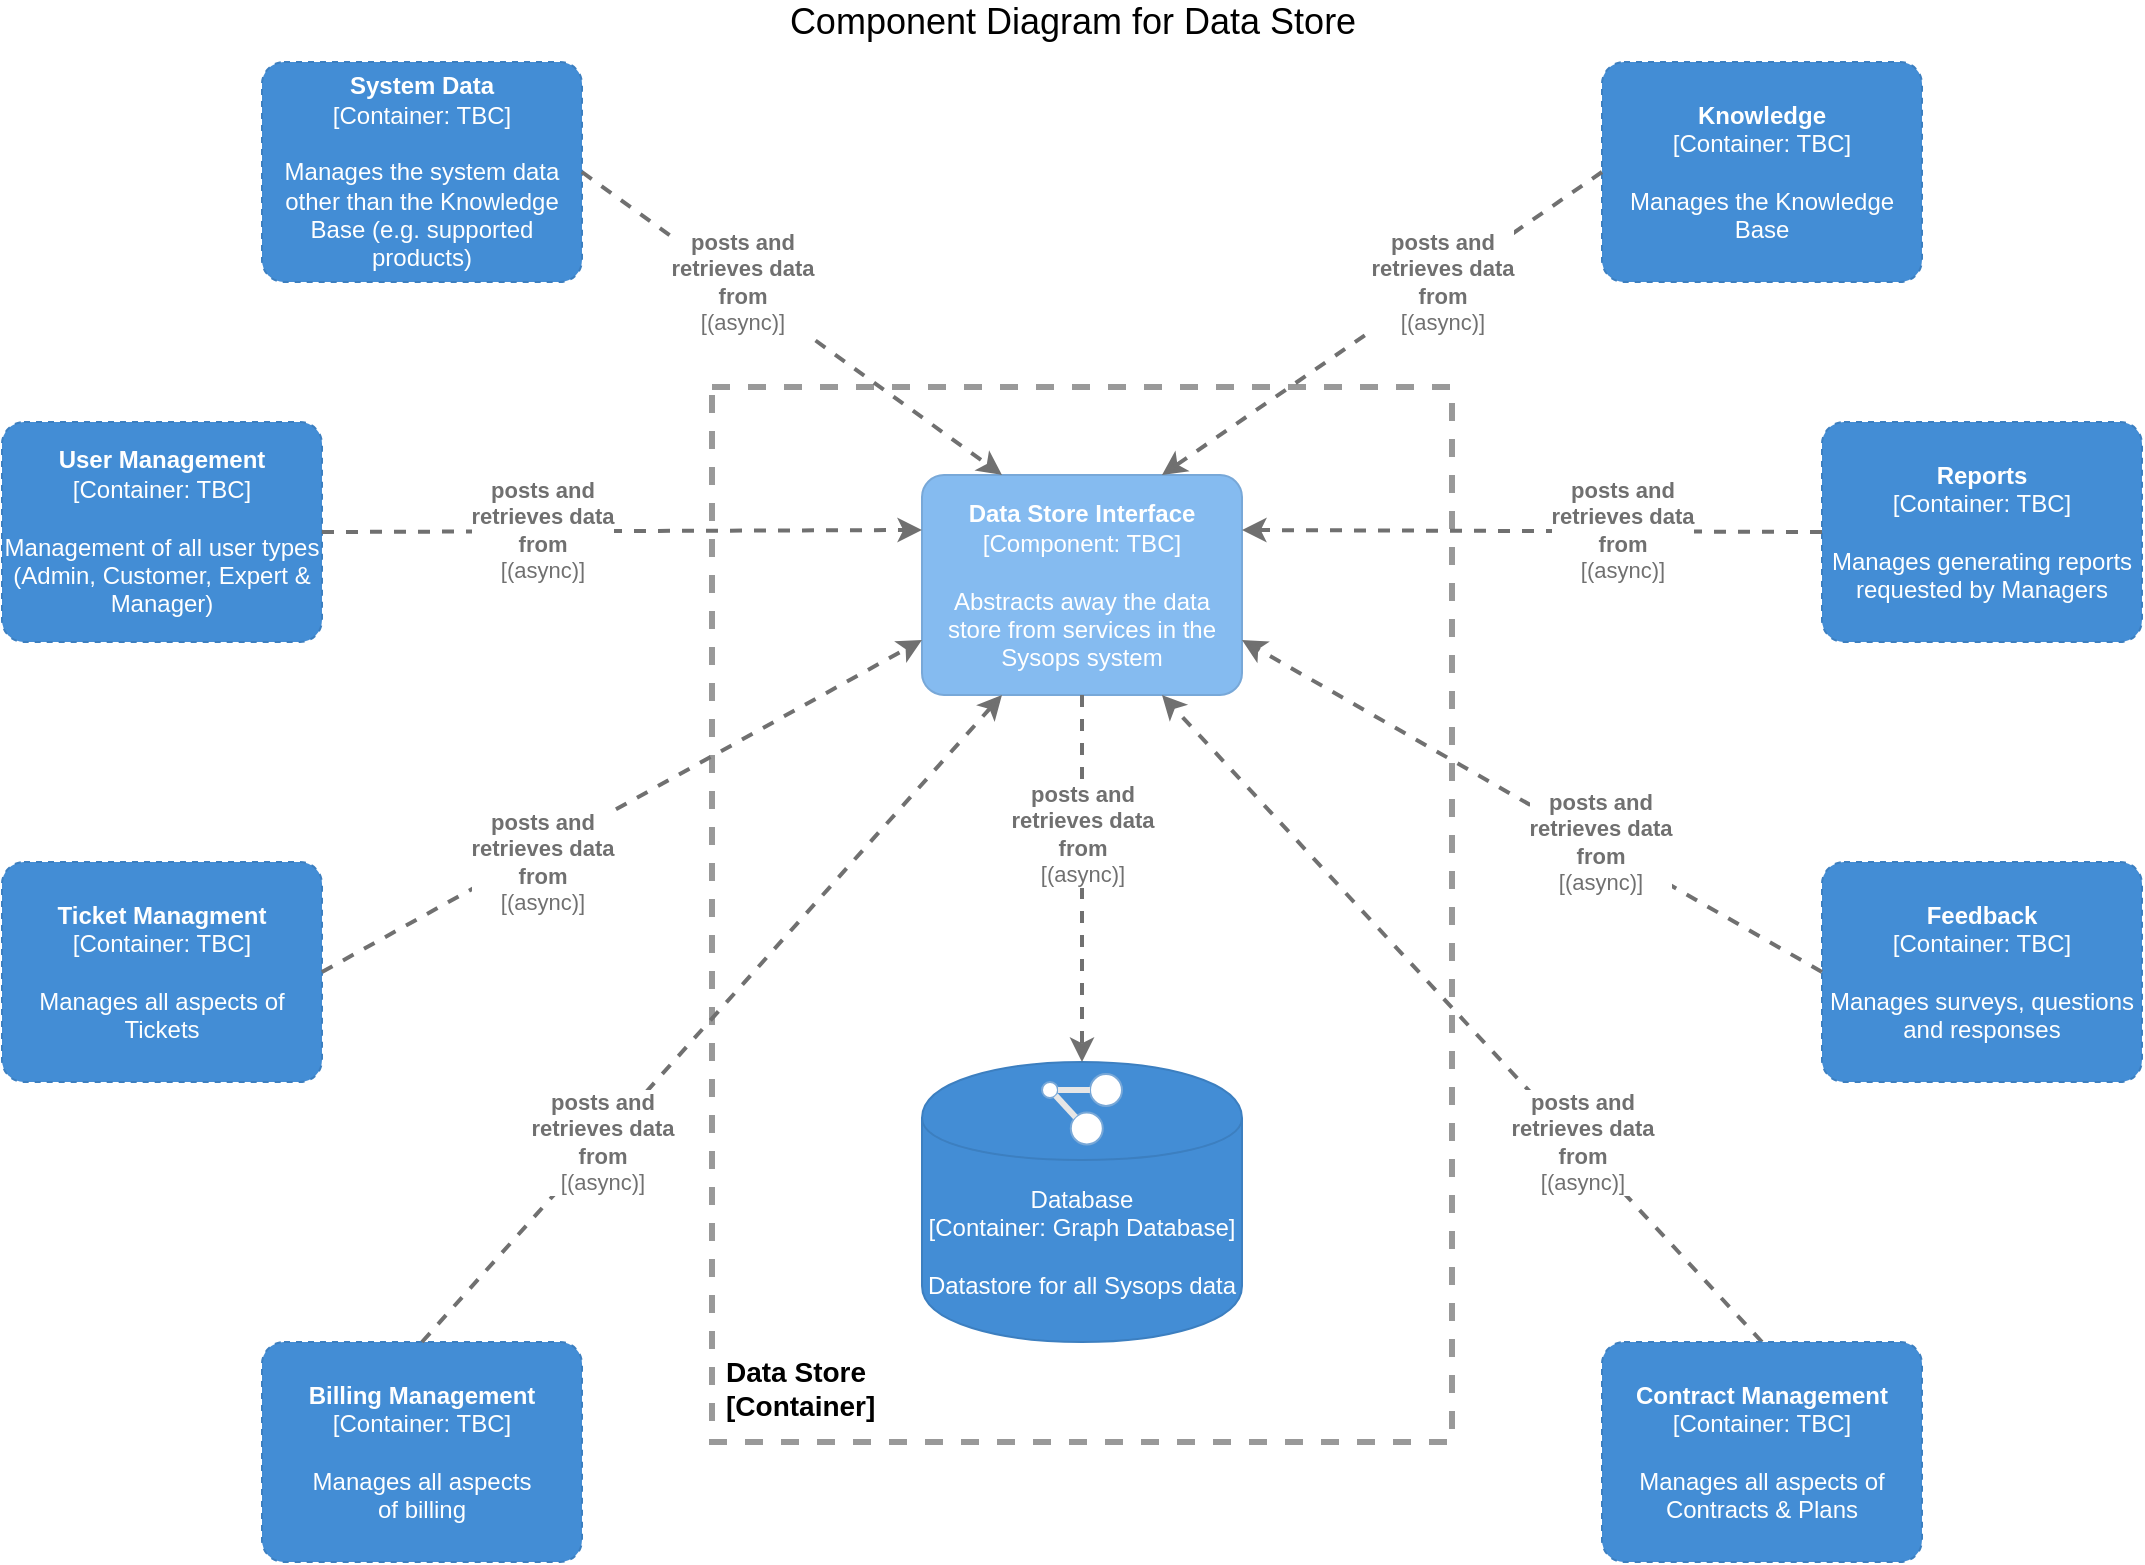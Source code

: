 <mxfile version="14.5.1" type="device"><diagram id="t8C2vAcFf4IVfgRRib2v" name="Page-1"><mxGraphModel dx="1444" dy="710" grid="1" gridSize="10" guides="1" tooltips="1" connect="1" arrows="1" fold="1" page="1" pageScale="1" pageWidth="1169" pageHeight="827" background="#FFFFFF" math="0" shadow="0"><root><mxCell id="0"/><mxCell id="1" parent="0"/><mxCell id="MCqfHT1OaZ1cbw39gqNF-1" value="&lt;font style=&quot;font-size: 18px&quot;&gt;Component Diagram for Data Store&lt;/font&gt;" style="text;html=1;align=center;verticalAlign=middle;resizable=0;points=[];autosize=1;" parent="1" vertex="1"><mxGeometry x="435" y="10" width="300" height="20" as="geometry"/></mxCell><mxCell id="MCqfHT1OaZ1cbw39gqNF-2" value="" style="rounded=0;whiteSpace=wrap;html=1;dashed=1;strokeWidth=3;strokeColor=#999999;fillColor=none;" parent="1" vertex="1"><mxGeometry x="405" y="202.5" width="370" height="527.5" as="geometry"/></mxCell><mxCell id="MCqfHT1OaZ1cbw39gqNF-3" value="&lt;font style=&quot;font-size: 14px&quot;&gt;&lt;b&gt;Data Store&lt;br&gt;[Container]&lt;/b&gt;&lt;/font&gt;" style="text;html=1;align=left;verticalAlign=middle;resizable=0;points=[];autosize=1;" parent="1" vertex="1"><mxGeometry x="410" y="683" width="90" height="40" as="geometry"/></mxCell><object placeholders="1" c4Name="Data Store Interface" c4Type="Component" c4Technology="TBC" c4Description="Abstracts away the data store from services in the Sysops system" label="&lt;b&gt;%c4Name%&lt;/b&gt;&lt;div&gt;[%c4Type%: %c4Technology%]&lt;/div&gt;&lt;br&gt;&lt;div&gt;%c4Description%&lt;/div&gt;" id="MCqfHT1OaZ1cbw39gqNF-6"><mxCell style="rounded=1;whiteSpace=wrap;html=1;labelBackgroundColor=none;fillColor=#85BBF0;fontColor=#ffffff;align=center;arcSize=10;strokeColor=#78A8D8;metaEdit=1;metaData={&quot;c4Type&quot;:{&quot;editable&quot;:false}};points=[[0.25,0,0],[0.5,0,0],[0.75,0,0],[1,0.25,0],[1,0.5,0],[1,0.75,0],[0.75,1,0],[0.5,1,0],[0.25,1,0],[0,0.75,0],[0,0.5,0],[0,0.25,0]];" parent="1" vertex="1"><mxGeometry x="510" y="246.5" width="160" height="110.0" as="geometry"/></mxCell></object><object placeholders="1" c4Name="System Data" c4Type="Container" c4Technology="TBC" c4Description="Manages the system data other than the Knowledge Base (e.g. supported products)" label="&lt;b&gt;%c4Name%&lt;/b&gt;&lt;div&gt;[%c4Type%: %c4Technology%]&lt;/div&gt;&lt;br&gt;&lt;div&gt;%c4Description%&lt;/div&gt;" id="oqKILWowlderroxVwv7x-1"><mxCell style="rounded=1;whiteSpace=wrap;html=1;labelBackgroundColor=none;fillColor=#438DD5;fontColor=#ffffff;align=center;arcSize=10;strokeColor=#3C7FC0;metaEdit=1;metaData={&quot;c4Type&quot;:{&quot;editable&quot;:false}};points=[[0.25,0,0],[0.5,0,0],[0.75,0,0],[1,0.25,0],[1,0.5,0],[1,0.75,0],[0.75,1,0],[0.5,1,0],[0.25,1,0],[0,0.75,0],[0,0.5,0],[0,0.25,0]];dashed=1;" vertex="1" parent="1"><mxGeometry x="180" y="40" width="160" height="110.0" as="geometry"/></mxCell></object><object placeholders="1" c4Type="Relationship" c4Technology="(async)" c4Description="posts and &#10;retrieves data &#10;from" label="&lt;div style=&quot;text-align: left&quot;&gt;&lt;div style=&quot;text-align: center&quot;&gt;&lt;b&gt;%c4Description%&lt;/b&gt;&lt;/div&gt;&lt;div style=&quot;text-align: center&quot;&gt;[%c4Technology%]&lt;/div&gt;&lt;/div&gt;" id="oqKILWowlderroxVwv7x-2"><mxCell style="edgeStyle=none;rounded=0;html=1;entryX=0.25;entryY=0;jettySize=auto;orthogonalLoop=1;strokeColor=#707070;strokeWidth=2;fontColor=#707070;jumpStyle=none;dashed=1;metaEdit=1;metaData={&quot;c4Type&quot;:{&quot;editable&quot;:false}};exitX=1;exitY=0.5;exitDx=0;exitDy=0;exitPerimeter=0;entryDx=0;entryDy=0;entryPerimeter=0;" edge="1" parent="1" source="oqKILWowlderroxVwv7x-1" target="MCqfHT1OaZ1cbw39gqNF-6"><mxGeometry x="-0.25" y="2" width="160" relative="1" as="geometry"><mxPoint x="585" y="425" as="sourcePoint"/><mxPoint x="525" y="240" as="targetPoint"/><mxPoint as="offset"/></mxGeometry></mxCell></object><object placeholders="1" c4Name="Billing Management" c4Type="Container" c4Technology="TBC" c4Description="Manages all aspects &#10;of billing" label="&lt;b&gt;%c4Name%&lt;/b&gt;&lt;div&gt;[%c4Type%: %c4Technology%]&lt;/div&gt;&lt;br&gt;&lt;div&gt;%c4Description%&lt;/div&gt;" id="oqKILWowlderroxVwv7x-3"><mxCell style="rounded=1;whiteSpace=wrap;html=1;labelBackgroundColor=none;fillColor=#438DD5;fontColor=#ffffff;align=center;arcSize=10;strokeColor=#3C7FC0;metaEdit=1;metaData={&quot;c4Type&quot;:{&quot;editable&quot;:false}};points=[[0.25,0,0],[0.5,0,0],[0.75,0,0],[1,0.25,0],[1,0.5,0],[1,0.75,0],[0.75,1,0],[0.5,1,0],[0.25,1,0],[0,0.75,0],[0,0.5,0],[0,0.25,0]];dashed=1;" vertex="1" parent="1"><mxGeometry x="180" y="680" width="160" height="110.0" as="geometry"/></mxCell></object><object placeholders="1" c4Name="Ticket Managment" c4Type="Container" c4Technology="TBC" c4Description="Manages all aspects of Tickets" label="&lt;b&gt;%c4Name%&lt;/b&gt;&lt;div&gt;[%c4Type%: %c4Technology%]&lt;/div&gt;&lt;br&gt;&lt;div&gt;%c4Description%&lt;/div&gt;" id="oqKILWowlderroxVwv7x-4"><mxCell style="rounded=1;whiteSpace=wrap;html=1;labelBackgroundColor=none;fillColor=#438DD5;fontColor=#ffffff;align=center;arcSize=10;strokeColor=#3C7FC0;metaEdit=1;metaData={&quot;c4Type&quot;:{&quot;editable&quot;:false}};points=[[0.25,0,0],[0.5,0,0],[0.75,0,0],[1,0.25,0],[1,0.5,0],[1,0.75,0],[0.75,1,0],[0.5,1,0],[0.25,1,0],[0,0.75,0],[0,0.5,0],[0,0.25,0]];dashed=1;" vertex="1" parent="1"><mxGeometry x="50" y="440" width="160" height="110.0" as="geometry"/></mxCell></object><object placeholders="1" c4Name="User Management" c4Type="Container" c4Technology="TBC" c4Description="Management of all user types (Admin, Customer, Expert &amp; Manager)" label="&lt;b&gt;%c4Name%&lt;/b&gt;&lt;div&gt;[%c4Type%: %c4Technology%]&lt;/div&gt;&lt;br&gt;&lt;div&gt;%c4Description%&lt;/div&gt;" id="oqKILWowlderroxVwv7x-5"><mxCell style="rounded=1;whiteSpace=wrap;html=1;labelBackgroundColor=none;fillColor=#438DD5;fontColor=#ffffff;align=center;arcSize=10;strokeColor=#3C7FC0;metaEdit=1;metaData={&quot;c4Type&quot;:{&quot;editable&quot;:false}};points=[[0.25,0,0],[0.5,0,0],[0.75,0,0],[1,0.25,0],[1,0.5,0],[1,0.75,0],[0.75,1,0],[0.5,1,0],[0.25,1,0],[0,0.75,0],[0,0.5,0],[0,0.25,0]];dashed=1;" vertex="1" parent="1"><mxGeometry x="50" y="220" width="160" height="110.0" as="geometry"/></mxCell></object><object placeholders="1" c4Type="Relationship" c4Technology="(async)" c4Description="posts and &#10;retrieves data &#10;from" label="&lt;div style=&quot;text-align: left&quot;&gt;&lt;div style=&quot;text-align: center&quot;&gt;&lt;b&gt;%c4Description%&lt;/b&gt;&lt;/div&gt;&lt;div style=&quot;text-align: center&quot;&gt;[%c4Technology%]&lt;/div&gt;&lt;/div&gt;" id="oqKILWowlderroxVwv7x-6"><mxCell style="edgeStyle=none;rounded=0;html=1;entryX=0.25;entryY=1;jettySize=auto;orthogonalLoop=1;strokeColor=#707070;strokeWidth=2;fontColor=#707070;jumpStyle=none;dashed=1;metaEdit=1;metaData={&quot;c4Type&quot;:{&quot;editable&quot;:false}};exitX=0.5;exitY=0;exitDx=0;exitDy=0;exitPerimeter=0;entryDx=0;entryDy=0;entryPerimeter=0;" edge="1" parent="1" source="oqKILWowlderroxVwv7x-3" target="MCqfHT1OaZ1cbw39gqNF-6"><mxGeometry x="-0.381" width="160" relative="1" as="geometry"><mxPoint x="465" y="520" as="sourcePoint"/><mxPoint x="195" y="470" as="targetPoint"/><mxPoint as="offset"/></mxGeometry></mxCell></object><object placeholders="1" c4Type="Relationship" c4Technology="(async)" c4Description="posts and &#10;retrieves data &#10;from" label="&lt;div style=&quot;text-align: left&quot;&gt;&lt;div style=&quot;text-align: center&quot;&gt;&lt;b&gt;%c4Description%&lt;/b&gt;&lt;/div&gt;&lt;div style=&quot;text-align: center&quot;&gt;[%c4Technology%]&lt;/div&gt;&lt;/div&gt;" id="oqKILWowlderroxVwv7x-7"><mxCell style="edgeStyle=none;rounded=0;html=1;jettySize=auto;orthogonalLoop=1;strokeColor=#707070;strokeWidth=2;fontColor=#707070;jumpStyle=none;dashed=1;metaEdit=1;metaData={&quot;c4Type&quot;:{&quot;editable&quot;:false}};exitX=1;exitY=0.5;exitDx=0;exitDy=0;exitPerimeter=0;entryX=0;entryY=0.25;entryDx=0;entryDy=0;entryPerimeter=0;" edge="1" parent="1" source="oqKILWowlderroxVwv7x-5" target="MCqfHT1OaZ1cbw39gqNF-6"><mxGeometry x="-0.267" y="1" width="160" relative="1" as="geometry"><mxPoint x="510" y="530" as="sourcePoint"/><mxPoint x="700" y="140" as="targetPoint"/><mxPoint as="offset"/></mxGeometry></mxCell></object><object placeholders="1" c4Name="Reports" c4Type="Container" c4Technology="TBC" c4Description="Manages generating reports requested by Managers" label="&lt;b&gt;%c4Name%&lt;/b&gt;&lt;div&gt;[%c4Type%: %c4Technology%]&lt;/div&gt;&lt;br&gt;&lt;div&gt;%c4Description%&lt;/div&gt;" id="oqKILWowlderroxVwv7x-9"><mxCell style="rounded=1;whiteSpace=wrap;html=1;labelBackgroundColor=none;fillColor=#438DD5;fontColor=#ffffff;align=center;arcSize=10;strokeColor=#3C7FC0;metaEdit=1;metaData={&quot;c4Type&quot;:{&quot;editable&quot;:false}};points=[[0.25,0,0],[0.5,0,0],[0.75,0,0],[1,0.25,0],[1,0.5,0],[1,0.75,0],[0.75,1,0],[0.5,1,0],[0.25,1,0],[0,0.75,0],[0,0.5,0],[0,0.25,0]];dashed=1;" vertex="1" parent="1"><mxGeometry x="960" y="220" width="160" height="110.0" as="geometry"/></mxCell></object><object placeholders="1" c4Name="Feedback" c4Type="Container" c4Technology="TBC" c4Description="Manages surveys, questions and responses" label="&lt;b&gt;%c4Name%&lt;/b&gt;&lt;div&gt;[%c4Type%: %c4Technology%]&lt;/div&gt;&lt;br&gt;&lt;div&gt;%c4Description%&lt;/div&gt;" id="oqKILWowlderroxVwv7x-10"><mxCell style="rounded=1;whiteSpace=wrap;html=1;labelBackgroundColor=none;fillColor=#438DD5;fontColor=#ffffff;align=center;arcSize=10;strokeColor=#3C7FC0;metaEdit=1;metaData={&quot;c4Type&quot;:{&quot;editable&quot;:false}};points=[[0.25,0,0],[0.5,0,0],[0.75,0,0],[1,0.25,0],[1,0.5,0],[1,0.75,0],[0.75,1,0],[0.5,1,0],[0.25,1,0],[0,0.75,0],[0,0.5,0],[0,0.25,0]];dashed=1;" vertex="1" parent="1"><mxGeometry x="960" y="440" width="160" height="110.0" as="geometry"/></mxCell></object><object placeholders="1" c4Name="Knowledge" c4Type="Container" c4Technology="TBC" c4Description="Manages the Knowledge Base" label="&lt;b&gt;%c4Name%&lt;/b&gt;&lt;div&gt;[%c4Type%: %c4Technology%]&lt;/div&gt;&lt;br&gt;&lt;div&gt;%c4Description%&lt;/div&gt;" id="oqKILWowlderroxVwv7x-11"><mxCell style="rounded=1;whiteSpace=wrap;html=1;labelBackgroundColor=none;fillColor=#438DD5;fontColor=#ffffff;align=center;arcSize=10;strokeColor=#3C7FC0;metaEdit=1;metaData={&quot;c4Type&quot;:{&quot;editable&quot;:false}};points=[[0.25,0,0],[0.5,0,0],[0.75,0,0],[1,0.25,0],[1,0.5,0],[1,0.75,0],[0.75,1,0],[0.5,1,0],[0.25,1,0],[0,0.75,0],[0,0.5,0],[0,0.25,0]];dashed=1;" vertex="1" parent="1"><mxGeometry x="850" y="40" width="160" height="110.0" as="geometry"/></mxCell></object><object placeholders="1" c4Type="Relationship" c4Technology="(async)" c4Description="posts and &#10;retrieves data &#10;from" label="&lt;div style=&quot;text-align: left&quot;&gt;&lt;div style=&quot;text-align: center&quot;&gt;&lt;b&gt;%c4Description%&lt;/b&gt;&lt;/div&gt;&lt;div style=&quot;text-align: center&quot;&gt;[%c4Technology%]&lt;/div&gt;&lt;/div&gt;" id="oqKILWowlderroxVwv7x-12"><mxCell style="edgeStyle=none;rounded=0;html=1;entryX=0.75;entryY=1;jettySize=auto;orthogonalLoop=1;strokeColor=#707070;strokeWidth=2;fontColor=#707070;jumpStyle=none;dashed=1;metaEdit=1;metaData={&quot;c4Type&quot;:{&quot;editable&quot;:false}};exitX=0.5;exitY=0;exitDx=0;exitDy=0;exitPerimeter=0;entryDx=0;entryDy=0;entryPerimeter=0;" edge="1" parent="1" source="oqKILWowlderroxVwv7x-16" target="MCqfHT1OaZ1cbw39gqNF-6"><mxGeometry x="-0.39" y="-2" width="160" relative="1" as="geometry"><mxPoint x="1150" y="840" as="sourcePoint"/><mxPoint x="960" y="600" as="targetPoint"/><mxPoint as="offset"/></mxGeometry></mxCell></object><object placeholders="1" c4Type="Relationship" c4Technology="(async)" c4Description="posts and &#10;retrieves data &#10;from" label="&lt;div style=&quot;text-align: left&quot;&gt;&lt;div style=&quot;text-align: center&quot;&gt;&lt;b&gt;%c4Description%&lt;/b&gt;&lt;/div&gt;&lt;div style=&quot;text-align: center&quot;&gt;[%c4Technology%]&lt;/div&gt;&lt;/div&gt;" id="oqKILWowlderroxVwv7x-13"><mxCell style="edgeStyle=none;rounded=0;html=1;entryX=1;entryY=0.75;jettySize=auto;orthogonalLoop=1;strokeColor=#707070;strokeWidth=2;fontColor=#707070;jumpStyle=none;dashed=1;metaEdit=1;metaData={&quot;c4Type&quot;:{&quot;editable&quot;:false}};exitX=0;exitY=0.5;exitDx=0;exitDy=0;exitPerimeter=0;entryDx=0;entryDy=0;entryPerimeter=0;" edge="1" parent="1" source="oqKILWowlderroxVwv7x-10" target="MCqfHT1OaZ1cbw39gqNF-6"><mxGeometry x="-0.235" y="-2" width="160" relative="1" as="geometry"><mxPoint x="1160" y="850" as="sourcePoint"/><mxPoint x="1000" y="572.5" as="targetPoint"/><mxPoint x="-1" as="offset"/></mxGeometry></mxCell></object><object placeholders="1" c4Type="Relationship" c4Technology="(async)" c4Description="posts and &#10;retrieves data &#10;from" label="&lt;div style=&quot;text-align: left&quot;&gt;&lt;div style=&quot;text-align: center&quot;&gt;&lt;b&gt;%c4Description%&lt;/b&gt;&lt;/div&gt;&lt;div style=&quot;text-align: center&quot;&gt;[%c4Technology%]&lt;/div&gt;&lt;/div&gt;" id="oqKILWowlderroxVwv7x-14"><mxCell style="edgeStyle=none;rounded=0;html=1;entryX=1;entryY=0.25;jettySize=auto;orthogonalLoop=1;strokeColor=#707070;strokeWidth=2;fontColor=#707070;jumpStyle=none;dashed=1;metaEdit=1;metaData={&quot;c4Type&quot;:{&quot;editable&quot;:false}};exitX=0;exitY=0.5;exitDx=0;exitDy=0;exitPerimeter=0;entryDx=0;entryDy=0;entryPerimeter=0;" edge="1" parent="1" source="oqKILWowlderroxVwv7x-9" target="MCqfHT1OaZ1cbw39gqNF-6"><mxGeometry x="-0.31" y="-1" width="160" relative="1" as="geometry"><mxPoint x="1170" y="860" as="sourcePoint"/><mxPoint x="1000" y="517.5" as="targetPoint"/><mxPoint as="offset"/></mxGeometry></mxCell></object><object placeholders="1" c4Type="Relationship" c4Technology="(async)" c4Description="posts and &#10;retrieves data &#10;from" label="&lt;div style=&quot;text-align: left&quot;&gt;&lt;div style=&quot;text-align: center&quot;&gt;&lt;b&gt;%c4Description%&lt;/b&gt;&lt;/div&gt;&lt;div style=&quot;text-align: center&quot;&gt;[%c4Technology%]&lt;/div&gt;&lt;/div&gt;" id="oqKILWowlderroxVwv7x-15"><mxCell style="edgeStyle=none;rounded=0;html=1;entryX=0.75;entryY=0;jettySize=auto;orthogonalLoop=1;strokeColor=#707070;strokeWidth=2;fontColor=#707070;jumpStyle=none;dashed=1;metaEdit=1;metaData={&quot;c4Type&quot;:{&quot;editable&quot;:false}};exitX=0;exitY=0.5;exitDx=0;exitDy=0;exitPerimeter=0;entryDx=0;entryDy=0;entryPerimeter=0;" edge="1" parent="1" source="oqKILWowlderroxVwv7x-11" target="MCqfHT1OaZ1cbw39gqNF-6"><mxGeometry x="-0.273" width="160" relative="1" as="geometry"><mxPoint x="1150" y="650" as="sourcePoint"/><mxPoint x="960" y="490" as="targetPoint"/><mxPoint as="offset"/></mxGeometry></mxCell></object><object placeholders="1" c4Name="Contract Management" c4Type="Container" c4Technology="TBC" c4Description="Manages all aspects of Contracts &amp; Plans" label="&lt;b&gt;%c4Name%&lt;/b&gt;&lt;div&gt;[%c4Type%: %c4Technology%]&lt;/div&gt;&lt;br&gt;&lt;div&gt;%c4Description%&lt;/div&gt;" id="oqKILWowlderroxVwv7x-16"><mxCell style="rounded=1;whiteSpace=wrap;html=1;labelBackgroundColor=none;fillColor=#438DD5;fontColor=#ffffff;align=center;arcSize=10;strokeColor=#3C7FC0;metaEdit=1;metaData={&quot;c4Type&quot;:{&quot;editable&quot;:false}};points=[[0.25,0,0],[0.5,0,0],[0.75,0,0],[1,0.25,0],[1,0.5,0],[1,0.75,0],[0.75,1,0],[0.5,1,0],[0.25,1,0],[0,0.75,0],[0,0.5,0],[0,0.25,0]];dashed=1;" vertex="1" parent="1"><mxGeometry x="850" y="680" width="160" height="110.0" as="geometry"/></mxCell></object><object placeholders="1" c4Type="Database" c4Technology="Graph Database" c4Description="Datastore for all Sysops data" label="%c4Type%&lt;div&gt;[Container:&amp;nbsp;%c4Technology%]&lt;/div&gt;&lt;br&gt;&lt;div&gt;%c4Description%&lt;/div&gt;" id="oqKILWowlderroxVwv7x-17"><mxCell style="shape=cylinder;whiteSpace=wrap;html=1;boundedLbl=1;rounded=0;labelBackgroundColor=none;fillColor=#438DD5;fontSize=12;fontColor=#ffffff;align=center;strokeColor=#3C7FC0;metaEdit=1;points=[[0.5,0,0],[1,0.25,0],[1,0.5,0],[1,0.75,0],[0.5,1,0],[0,0.75,0],[0,0.5,0],[0,0.25,0]];metaData={&quot;c4Type&quot;:{&quot;editable&quot;:false}};" vertex="1" parent="1"><mxGeometry x="510" y="540" width="160" height="140" as="geometry"/></mxCell></object><mxCell id="oqKILWowlderroxVwv7x-27" value="" style="group" vertex="1" connectable="0" parent="1"><mxGeometry x="570" y="546" width="40" height="40" as="geometry"/></mxCell><mxCell id="oqKILWowlderroxVwv7x-20" value="" style="ellipse;whiteSpace=wrap;html=1;aspect=fixed;fillColor=#FFFFFF;strokeColor=#78A8D8;" vertex="1" parent="oqKILWowlderroxVwv7x-27"><mxGeometry x="24" width="16" height="16" as="geometry"/></mxCell><mxCell id="oqKILWowlderroxVwv7x-23" value="" style="ellipse;whiteSpace=wrap;html=1;aspect=fixed;fillColor=#FFFFFF;strokeColor=#78A8D8;" vertex="1" parent="oqKILWowlderroxVwv7x-27"><mxGeometry x="14.4" y="19.2" width="16" height="16" as="geometry"/></mxCell><mxCell id="oqKILWowlderroxVwv7x-24" value="" style="ellipse;whiteSpace=wrap;html=1;aspect=fixed;fillColor=#FFFFFF;strokeColor=#78A8D8;" vertex="1" parent="oqKILWowlderroxVwv7x-27"><mxGeometry y="4" width="8" height="8" as="geometry"/></mxCell><mxCell id="oqKILWowlderroxVwv7x-22" value="" style="endArrow=none;html=1;entryX=1;entryY=0.5;entryDx=0;entryDy=0;exitX=0;exitY=0.5;exitDx=0;exitDy=0;strokeWidth=3;strokeColor=#E6E6E6;" edge="1" parent="oqKILWowlderroxVwv7x-27" source="oqKILWowlderroxVwv7x-20" target="oqKILWowlderroxVwv7x-24"><mxGeometry width="50" height="50" relative="1" as="geometry"><mxPoint x="-92" y="64" as="sourcePoint"/><mxPoint x="-52" y="24" as="targetPoint"/></mxGeometry></mxCell><mxCell id="oqKILWowlderroxVwv7x-25" value="" style="endArrow=none;html=1;entryX=1;entryY=1;entryDx=0;entryDy=0;exitX=0;exitY=0;exitDx=0;exitDy=0;strokeWidth=3;strokeColor=#E6E6E6;" edge="1" parent="oqKILWowlderroxVwv7x-27" source="oqKILWowlderroxVwv7x-23" target="oqKILWowlderroxVwv7x-24"><mxGeometry width="50" height="50" relative="1" as="geometry"><mxPoint x="32.0" y="16" as="sourcePoint"/><mxPoint x="16.0" y="16" as="targetPoint"/></mxGeometry></mxCell><object placeholders="1" c4Type="Relationship" c4Technology="(async)" c4Description="posts and &#10;retrieves data &#10;from" label="&lt;div style=&quot;text-align: left&quot;&gt;&lt;div style=&quot;text-align: center&quot;&gt;&lt;b&gt;%c4Description%&lt;/b&gt;&lt;/div&gt;&lt;div style=&quot;text-align: center&quot;&gt;[%c4Technology%]&lt;/div&gt;&lt;/div&gt;" id="oqKILWowlderroxVwv7x-28"><mxCell style="edgeStyle=none;rounded=0;html=1;entryX=0.5;entryY=0;jettySize=auto;orthogonalLoop=1;strokeColor=#707070;strokeWidth=2;fontColor=#707070;jumpStyle=none;dashed=1;metaEdit=1;metaData={&quot;c4Type&quot;:{&quot;editable&quot;:false}};exitX=0.5;exitY=1;exitDx=0;exitDy=0;exitPerimeter=0;entryDx=0;entryDy=0;entryPerimeter=0;" edge="1" parent="1" source="MCqfHT1OaZ1cbw39gqNF-6" target="oqKILWowlderroxVwv7x-17"><mxGeometry x="-0.25" width="160" relative="1" as="geometry"><mxPoint x="267" y="452.5" as="sourcePoint"/><mxPoint x="350" y="312.5" as="targetPoint"/><mxPoint as="offset"/></mxGeometry></mxCell></object><object placeholders="1" c4Type="Relationship" c4Technology="(async)" c4Description="posts and &#10;retrieves data &#10;from" label="&lt;div style=&quot;text-align: left&quot;&gt;&lt;div style=&quot;text-align: center&quot;&gt;&lt;b&gt;%c4Description%&lt;/b&gt;&lt;/div&gt;&lt;div style=&quot;text-align: center&quot;&gt;[%c4Technology%]&lt;/div&gt;&lt;/div&gt;" id="oqKILWowlderroxVwv7x-29"><mxCell style="edgeStyle=none;rounded=0;html=1;jettySize=auto;orthogonalLoop=1;strokeColor=#707070;strokeWidth=2;fontColor=#707070;jumpStyle=none;dashed=1;metaEdit=1;metaData={&quot;c4Type&quot;:{&quot;editable&quot;:false}};exitX=1;exitY=0.5;exitDx=0;exitDy=0;exitPerimeter=0;entryX=0;entryY=0.75;entryDx=0;entryDy=0;entryPerimeter=0;" edge="1" parent="1" source="oqKILWowlderroxVwv7x-4" target="MCqfHT1OaZ1cbw39gqNF-6"><mxGeometry x="-0.283" y="-5" width="160" relative="1" as="geometry"><mxPoint x="220" y="370.5" as="sourcePoint"/><mxPoint x="535" y="399.5" as="targetPoint"/><mxPoint as="offset"/></mxGeometry></mxCell></object></root></mxGraphModel></diagram></mxfile>
